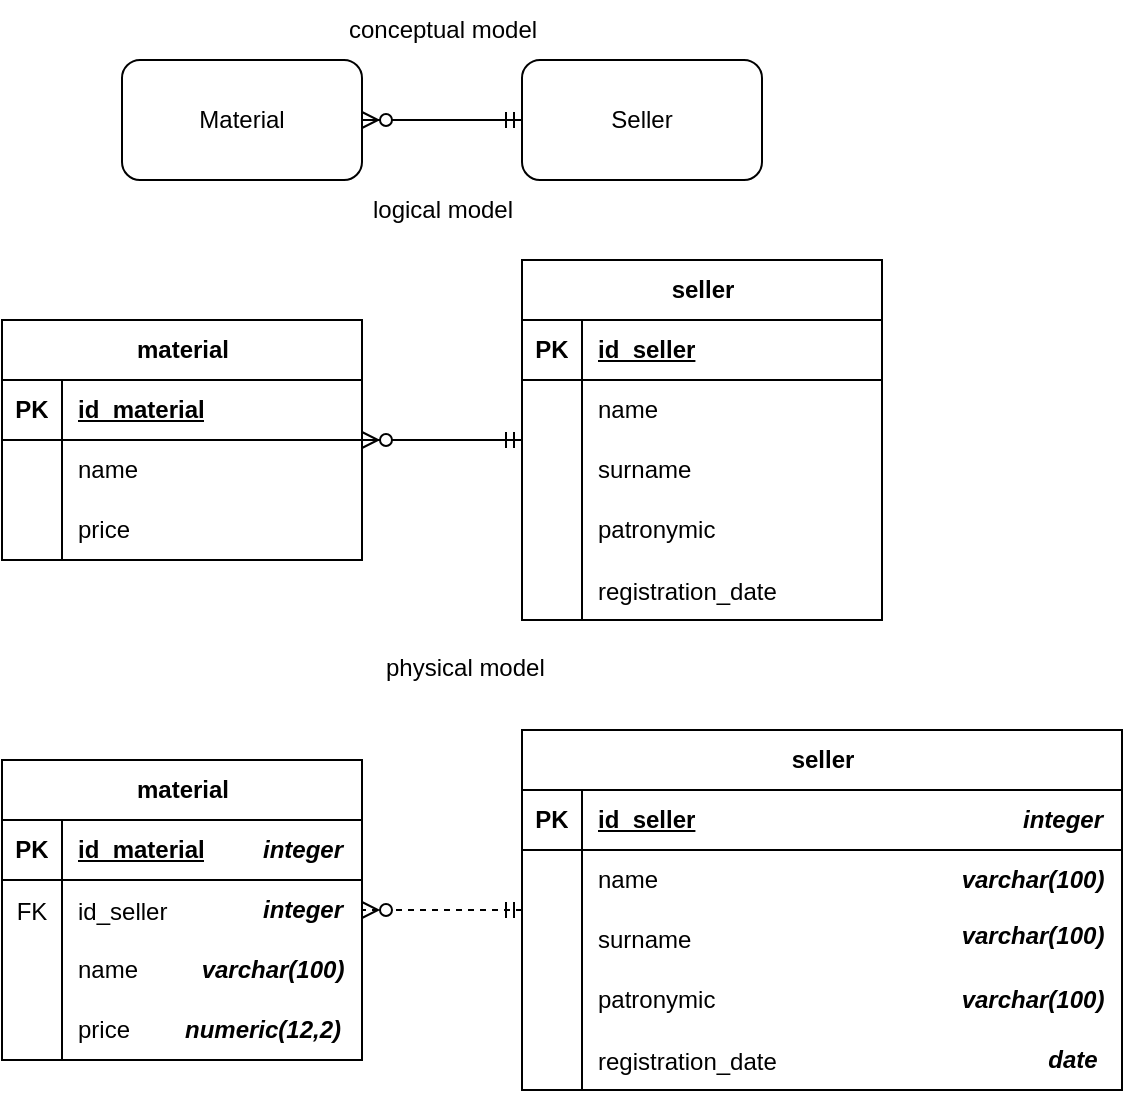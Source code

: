 <mxfile version="22.0.3" type="device">
  <diagram name="Страница — 1" id="O3K4TWoYyAWQNYHKiFBN">
    <mxGraphModel dx="683" dy="402" grid="1" gridSize="10" guides="1" tooltips="1" connect="1" arrows="1" fold="1" page="1" pageScale="1" pageWidth="827" pageHeight="1169" math="0" shadow="0">
      <root>
        <mxCell id="0" />
        <mxCell id="1" parent="0" />
        <mxCell id="IRIc2xJd4eTZzmrrZmVW-1" value="Material" style="rounded=1;whiteSpace=wrap;html=1;" parent="1" vertex="1">
          <mxGeometry x="120" y="30" width="120" height="60" as="geometry" />
        </mxCell>
        <mxCell id="IRIc2xJd4eTZzmrrZmVW-2" value="Seller" style="rounded=1;whiteSpace=wrap;html=1;" parent="1" vertex="1">
          <mxGeometry x="320" y="30" width="120" height="60" as="geometry" />
        </mxCell>
        <mxCell id="IRIc2xJd4eTZzmrrZmVW-3" value="" style="edgeStyle=entityRelationEdgeStyle;fontSize=12;html=1;endArrow=ERzeroToMany;startArrow=ERmandOne;rounded=0;" parent="1" source="IRIc2xJd4eTZzmrrZmVW-2" target="IRIc2xJd4eTZzmrrZmVW-1" edge="1">
          <mxGeometry width="100" height="100" relative="1" as="geometry">
            <mxPoint x="300" y="270" as="sourcePoint" />
            <mxPoint x="400" y="170" as="targetPoint" />
          </mxGeometry>
        </mxCell>
        <mxCell id="IRIc2xJd4eTZzmrrZmVW-4" value="conceptual model" style="text;html=1;align=center;verticalAlign=middle;resizable=0;points=[];autosize=1;strokeColor=none;fillColor=none;" parent="1" vertex="1">
          <mxGeometry x="220" width="120" height="30" as="geometry" />
        </mxCell>
        <mxCell id="IRIc2xJd4eTZzmrrZmVW-5" value="logical model" style="text;html=1;align=center;verticalAlign=middle;resizable=0;points=[];autosize=1;strokeColor=none;fillColor=none;" parent="1" vertex="1">
          <mxGeometry x="235" y="90" width="90" height="30" as="geometry" />
        </mxCell>
        <mxCell id="IRIc2xJd4eTZzmrrZmVW-9" value="material" style="shape=table;startSize=30;container=1;collapsible=1;childLayout=tableLayout;fixedRows=1;rowLines=0;fontStyle=1;align=center;resizeLast=1;html=1;" parent="1" vertex="1">
          <mxGeometry x="60" y="160" width="180" height="120" as="geometry" />
        </mxCell>
        <mxCell id="IRIc2xJd4eTZzmrrZmVW-10" value="" style="shape=tableRow;horizontal=0;startSize=0;swimlaneHead=0;swimlaneBody=0;fillColor=none;collapsible=0;dropTarget=0;points=[[0,0.5],[1,0.5]];portConstraint=eastwest;top=0;left=0;right=0;bottom=1;" parent="IRIc2xJd4eTZzmrrZmVW-9" vertex="1">
          <mxGeometry y="30" width="180" height="30" as="geometry" />
        </mxCell>
        <mxCell id="IRIc2xJd4eTZzmrrZmVW-11" value="PK" style="shape=partialRectangle;connectable=0;fillColor=none;top=0;left=0;bottom=0;right=0;fontStyle=1;overflow=hidden;whiteSpace=wrap;html=1;" parent="IRIc2xJd4eTZzmrrZmVW-10" vertex="1">
          <mxGeometry width="30" height="30" as="geometry">
            <mxRectangle width="30" height="30" as="alternateBounds" />
          </mxGeometry>
        </mxCell>
        <mxCell id="IRIc2xJd4eTZzmrrZmVW-12" value="id_material" style="shape=partialRectangle;connectable=0;fillColor=none;top=0;left=0;bottom=0;right=0;align=left;spacingLeft=6;fontStyle=5;overflow=hidden;whiteSpace=wrap;html=1;" parent="IRIc2xJd4eTZzmrrZmVW-10" vertex="1">
          <mxGeometry x="30" width="150" height="30" as="geometry">
            <mxRectangle width="150" height="30" as="alternateBounds" />
          </mxGeometry>
        </mxCell>
        <mxCell id="IRIc2xJd4eTZzmrrZmVW-13" value="" style="shape=tableRow;horizontal=0;startSize=0;swimlaneHead=0;swimlaneBody=0;fillColor=none;collapsible=0;dropTarget=0;points=[[0,0.5],[1,0.5]];portConstraint=eastwest;top=0;left=0;right=0;bottom=0;" parent="IRIc2xJd4eTZzmrrZmVW-9" vertex="1">
          <mxGeometry y="60" width="180" height="30" as="geometry" />
        </mxCell>
        <mxCell id="IRIc2xJd4eTZzmrrZmVW-14" value="" style="shape=partialRectangle;connectable=0;fillColor=none;top=0;left=0;bottom=0;right=0;editable=1;overflow=hidden;whiteSpace=wrap;html=1;" parent="IRIc2xJd4eTZzmrrZmVW-13" vertex="1">
          <mxGeometry width="30" height="30" as="geometry">
            <mxRectangle width="30" height="30" as="alternateBounds" />
          </mxGeometry>
        </mxCell>
        <mxCell id="IRIc2xJd4eTZzmrrZmVW-15" value="name" style="shape=partialRectangle;connectable=0;fillColor=none;top=0;left=0;bottom=0;right=0;align=left;spacingLeft=6;overflow=hidden;whiteSpace=wrap;html=1;" parent="IRIc2xJd4eTZzmrrZmVW-13" vertex="1">
          <mxGeometry x="30" width="150" height="30" as="geometry">
            <mxRectangle width="150" height="30" as="alternateBounds" />
          </mxGeometry>
        </mxCell>
        <mxCell id="IRIc2xJd4eTZzmrrZmVW-16" value="" style="shape=tableRow;horizontal=0;startSize=0;swimlaneHead=0;swimlaneBody=0;fillColor=none;collapsible=0;dropTarget=0;points=[[0,0.5],[1,0.5]];portConstraint=eastwest;top=0;left=0;right=0;bottom=0;" parent="IRIc2xJd4eTZzmrrZmVW-9" vertex="1">
          <mxGeometry y="90" width="180" height="30" as="geometry" />
        </mxCell>
        <mxCell id="IRIc2xJd4eTZzmrrZmVW-17" value="" style="shape=partialRectangle;connectable=0;fillColor=none;top=0;left=0;bottom=0;right=0;editable=1;overflow=hidden;whiteSpace=wrap;html=1;" parent="IRIc2xJd4eTZzmrrZmVW-16" vertex="1">
          <mxGeometry width="30" height="30" as="geometry">
            <mxRectangle width="30" height="30" as="alternateBounds" />
          </mxGeometry>
        </mxCell>
        <mxCell id="IRIc2xJd4eTZzmrrZmVW-18" value="price" style="shape=partialRectangle;connectable=0;fillColor=none;top=0;left=0;bottom=0;right=0;align=left;spacingLeft=6;overflow=hidden;whiteSpace=wrap;html=1;" parent="IRIc2xJd4eTZzmrrZmVW-16" vertex="1">
          <mxGeometry x="30" width="150" height="30" as="geometry">
            <mxRectangle width="150" height="30" as="alternateBounds" />
          </mxGeometry>
        </mxCell>
        <mxCell id="IRIc2xJd4eTZzmrrZmVW-22" value="seller" style="shape=table;startSize=30;container=1;collapsible=1;childLayout=tableLayout;fixedRows=1;rowLines=0;fontStyle=1;align=center;resizeLast=1;html=1;" parent="1" vertex="1">
          <mxGeometry x="320" y="130" width="180" height="180" as="geometry" />
        </mxCell>
        <mxCell id="IRIc2xJd4eTZzmrrZmVW-23" value="" style="shape=tableRow;horizontal=0;startSize=0;swimlaneHead=0;swimlaneBody=0;fillColor=none;collapsible=0;dropTarget=0;points=[[0,0.5],[1,0.5]];portConstraint=eastwest;top=0;left=0;right=0;bottom=1;" parent="IRIc2xJd4eTZzmrrZmVW-22" vertex="1">
          <mxGeometry y="30" width="180" height="30" as="geometry" />
        </mxCell>
        <mxCell id="IRIc2xJd4eTZzmrrZmVW-24" value="PK" style="shape=partialRectangle;connectable=0;fillColor=none;top=0;left=0;bottom=0;right=0;fontStyle=1;overflow=hidden;whiteSpace=wrap;html=1;" parent="IRIc2xJd4eTZzmrrZmVW-23" vertex="1">
          <mxGeometry width="30" height="30" as="geometry">
            <mxRectangle width="30" height="30" as="alternateBounds" />
          </mxGeometry>
        </mxCell>
        <mxCell id="IRIc2xJd4eTZzmrrZmVW-25" value="id_seller" style="shape=partialRectangle;connectable=0;fillColor=none;top=0;left=0;bottom=0;right=0;align=left;spacingLeft=6;fontStyle=5;overflow=hidden;whiteSpace=wrap;html=1;" parent="IRIc2xJd4eTZzmrrZmVW-23" vertex="1">
          <mxGeometry x="30" width="150" height="30" as="geometry">
            <mxRectangle width="150" height="30" as="alternateBounds" />
          </mxGeometry>
        </mxCell>
        <mxCell id="IRIc2xJd4eTZzmrrZmVW-26" value="" style="shape=tableRow;horizontal=0;startSize=0;swimlaneHead=0;swimlaneBody=0;fillColor=none;collapsible=0;dropTarget=0;points=[[0,0.5],[1,0.5]];portConstraint=eastwest;top=0;left=0;right=0;bottom=0;" parent="IRIc2xJd4eTZzmrrZmVW-22" vertex="1">
          <mxGeometry y="60" width="180" height="30" as="geometry" />
        </mxCell>
        <mxCell id="IRIc2xJd4eTZzmrrZmVW-27" value="" style="shape=partialRectangle;connectable=0;fillColor=none;top=0;left=0;bottom=0;right=0;editable=1;overflow=hidden;whiteSpace=wrap;html=1;" parent="IRIc2xJd4eTZzmrrZmVW-26" vertex="1">
          <mxGeometry width="30" height="30" as="geometry">
            <mxRectangle width="30" height="30" as="alternateBounds" />
          </mxGeometry>
        </mxCell>
        <mxCell id="IRIc2xJd4eTZzmrrZmVW-28" value="name" style="shape=partialRectangle;connectable=0;fillColor=none;top=0;left=0;bottom=0;right=0;align=left;spacingLeft=6;overflow=hidden;whiteSpace=wrap;html=1;" parent="IRIc2xJd4eTZzmrrZmVW-26" vertex="1">
          <mxGeometry x="30" width="150" height="30" as="geometry">
            <mxRectangle width="150" height="30" as="alternateBounds" />
          </mxGeometry>
        </mxCell>
        <mxCell id="IRIc2xJd4eTZzmrrZmVW-29" value="" style="shape=tableRow;horizontal=0;startSize=0;swimlaneHead=0;swimlaneBody=0;fillColor=none;collapsible=0;dropTarget=0;points=[[0,0.5],[1,0.5]];portConstraint=eastwest;top=0;left=0;right=0;bottom=0;" parent="IRIc2xJd4eTZzmrrZmVW-22" vertex="1">
          <mxGeometry y="90" width="180" height="30" as="geometry" />
        </mxCell>
        <mxCell id="IRIc2xJd4eTZzmrrZmVW-30" value="" style="shape=partialRectangle;connectable=0;fillColor=none;top=0;left=0;bottom=0;right=0;editable=1;overflow=hidden;whiteSpace=wrap;html=1;" parent="IRIc2xJd4eTZzmrrZmVW-29" vertex="1">
          <mxGeometry width="30" height="30" as="geometry">
            <mxRectangle width="30" height="30" as="alternateBounds" />
          </mxGeometry>
        </mxCell>
        <mxCell id="IRIc2xJd4eTZzmrrZmVW-31" value="surname" style="shape=partialRectangle;connectable=0;fillColor=none;top=0;left=0;bottom=0;right=0;align=left;spacingLeft=6;overflow=hidden;whiteSpace=wrap;html=1;" parent="IRIc2xJd4eTZzmrrZmVW-29" vertex="1">
          <mxGeometry x="30" width="150" height="30" as="geometry">
            <mxRectangle width="150" height="30" as="alternateBounds" />
          </mxGeometry>
        </mxCell>
        <mxCell id="IRIc2xJd4eTZzmrrZmVW-32" value="" style="shape=tableRow;horizontal=0;startSize=0;swimlaneHead=0;swimlaneBody=0;fillColor=none;collapsible=0;dropTarget=0;points=[[0,0.5],[1,0.5]];portConstraint=eastwest;top=0;left=0;right=0;bottom=0;" parent="IRIc2xJd4eTZzmrrZmVW-22" vertex="1">
          <mxGeometry y="120" width="180" height="30" as="geometry" />
        </mxCell>
        <mxCell id="IRIc2xJd4eTZzmrrZmVW-33" value="" style="shape=partialRectangle;connectable=0;fillColor=none;top=0;left=0;bottom=0;right=0;editable=1;overflow=hidden;whiteSpace=wrap;html=1;" parent="IRIc2xJd4eTZzmrrZmVW-32" vertex="1">
          <mxGeometry width="30" height="30" as="geometry">
            <mxRectangle width="30" height="30" as="alternateBounds" />
          </mxGeometry>
        </mxCell>
        <mxCell id="IRIc2xJd4eTZzmrrZmVW-34" value="patronymic" style="shape=partialRectangle;connectable=0;fillColor=none;top=0;left=0;bottom=0;right=0;align=left;spacingLeft=6;overflow=hidden;whiteSpace=wrap;html=1;" parent="IRIc2xJd4eTZzmrrZmVW-32" vertex="1">
          <mxGeometry x="30" width="150" height="30" as="geometry">
            <mxRectangle width="150" height="30" as="alternateBounds" />
          </mxGeometry>
        </mxCell>
        <mxCell id="IRIc2xJd4eTZzmrrZmVW-36" value="" style="shape=tableRow;horizontal=0;startSize=0;swimlaneHead=0;swimlaneBody=0;fillColor=none;collapsible=0;dropTarget=0;points=[[0,0.5],[1,0.5]];portConstraint=eastwest;top=0;left=0;right=0;bottom=0;" parent="IRIc2xJd4eTZzmrrZmVW-22" vertex="1">
          <mxGeometry y="150" width="180" height="30" as="geometry" />
        </mxCell>
        <mxCell id="IRIc2xJd4eTZzmrrZmVW-37" value="" style="shape=partialRectangle;connectable=0;fillColor=none;top=0;left=0;bottom=0;right=0;editable=1;overflow=hidden;" parent="IRIc2xJd4eTZzmrrZmVW-36" vertex="1">
          <mxGeometry width="30" height="30" as="geometry">
            <mxRectangle width="30" height="30" as="alternateBounds" />
          </mxGeometry>
        </mxCell>
        <mxCell id="IRIc2xJd4eTZzmrrZmVW-38" value="registration_date" style="shape=partialRectangle;connectable=0;fillColor=none;top=0;left=0;bottom=0;right=0;align=left;spacingLeft=6;overflow=hidden;" parent="IRIc2xJd4eTZzmrrZmVW-36" vertex="1">
          <mxGeometry x="30" width="150" height="30" as="geometry">
            <mxRectangle width="150" height="30" as="alternateBounds" />
          </mxGeometry>
        </mxCell>
        <mxCell id="IRIc2xJd4eTZzmrrZmVW-35" value="" style="edgeStyle=entityRelationEdgeStyle;fontSize=12;html=1;endArrow=ERzeroToMany;startArrow=ERmandOne;rounded=0;" parent="1" source="IRIc2xJd4eTZzmrrZmVW-22" target="IRIc2xJd4eTZzmrrZmVW-9" edge="1">
          <mxGeometry width="100" height="100" relative="1" as="geometry">
            <mxPoint x="330" y="370" as="sourcePoint" />
            <mxPoint x="250" y="370" as="targetPoint" />
          </mxGeometry>
        </mxCell>
        <mxCell id="IRIc2xJd4eTZzmrrZmVW-39" value="physical model" style="text;whiteSpace=wrap;" parent="1" vertex="1">
          <mxGeometry x="250" y="320" width="90" height="40" as="geometry" />
        </mxCell>
        <mxCell id="IRIc2xJd4eTZzmrrZmVW-40" value="material" style="shape=table;startSize=30;container=1;collapsible=1;childLayout=tableLayout;fixedRows=1;rowLines=0;fontStyle=1;align=center;resizeLast=1;html=1;" parent="1" vertex="1">
          <mxGeometry x="60" y="380" width="180" height="150" as="geometry" />
        </mxCell>
        <mxCell id="IRIc2xJd4eTZzmrrZmVW-41" value="" style="shape=tableRow;horizontal=0;startSize=0;swimlaneHead=0;swimlaneBody=0;fillColor=none;collapsible=0;dropTarget=0;points=[[0,0.5],[1,0.5]];portConstraint=eastwest;top=0;left=0;right=0;bottom=1;" parent="IRIc2xJd4eTZzmrrZmVW-40" vertex="1">
          <mxGeometry y="30" width="180" height="30" as="geometry" />
        </mxCell>
        <mxCell id="IRIc2xJd4eTZzmrrZmVW-42" value="PK" style="shape=partialRectangle;connectable=0;fillColor=none;top=0;left=0;bottom=0;right=0;fontStyle=1;overflow=hidden;whiteSpace=wrap;html=1;" parent="IRIc2xJd4eTZzmrrZmVW-41" vertex="1">
          <mxGeometry width="30" height="30" as="geometry">
            <mxRectangle width="30" height="30" as="alternateBounds" />
          </mxGeometry>
        </mxCell>
        <mxCell id="IRIc2xJd4eTZzmrrZmVW-43" value="id_material" style="shape=partialRectangle;connectable=0;fillColor=none;top=0;left=0;bottom=0;right=0;align=left;spacingLeft=6;fontStyle=5;overflow=hidden;whiteSpace=wrap;html=1;" parent="IRIc2xJd4eTZzmrrZmVW-41" vertex="1">
          <mxGeometry x="30" width="150" height="30" as="geometry">
            <mxRectangle width="150" height="30" as="alternateBounds" />
          </mxGeometry>
        </mxCell>
        <mxCell id="IRIc2xJd4eTZzmrrZmVW-67" value="" style="shape=tableRow;horizontal=0;startSize=0;swimlaneHead=0;swimlaneBody=0;fillColor=none;collapsible=0;dropTarget=0;points=[[0,0.5],[1,0.5]];portConstraint=eastwest;top=0;left=0;right=0;bottom=0;" parent="IRIc2xJd4eTZzmrrZmVW-40" vertex="1">
          <mxGeometry y="60" width="180" height="30" as="geometry" />
        </mxCell>
        <mxCell id="IRIc2xJd4eTZzmrrZmVW-68" value="FK" style="shape=partialRectangle;connectable=0;fillColor=none;top=0;left=0;bottom=0;right=0;editable=1;overflow=hidden;" parent="IRIc2xJd4eTZzmrrZmVW-67" vertex="1">
          <mxGeometry width="30" height="30" as="geometry">
            <mxRectangle width="30" height="30" as="alternateBounds" />
          </mxGeometry>
        </mxCell>
        <mxCell id="IRIc2xJd4eTZzmrrZmVW-69" value="id_seller" style="shape=partialRectangle;connectable=0;fillColor=none;top=0;left=0;bottom=0;right=0;align=left;spacingLeft=6;overflow=hidden;" parent="IRIc2xJd4eTZzmrrZmVW-67" vertex="1">
          <mxGeometry x="30" width="150" height="30" as="geometry">
            <mxRectangle width="150" height="30" as="alternateBounds" />
          </mxGeometry>
        </mxCell>
        <mxCell id="IRIc2xJd4eTZzmrrZmVW-44" value="" style="shape=tableRow;horizontal=0;startSize=0;swimlaneHead=0;swimlaneBody=0;fillColor=none;collapsible=0;dropTarget=0;points=[[0,0.5],[1,0.5]];portConstraint=eastwest;top=0;left=0;right=0;bottom=0;" parent="IRIc2xJd4eTZzmrrZmVW-40" vertex="1">
          <mxGeometry y="90" width="180" height="30" as="geometry" />
        </mxCell>
        <mxCell id="IRIc2xJd4eTZzmrrZmVW-45" value="" style="shape=partialRectangle;connectable=0;fillColor=none;top=0;left=0;bottom=0;right=0;editable=1;overflow=hidden;whiteSpace=wrap;html=1;" parent="IRIc2xJd4eTZzmrrZmVW-44" vertex="1">
          <mxGeometry width="30" height="30" as="geometry">
            <mxRectangle width="30" height="30" as="alternateBounds" />
          </mxGeometry>
        </mxCell>
        <mxCell id="IRIc2xJd4eTZzmrrZmVW-46" value="name" style="shape=partialRectangle;connectable=0;fillColor=none;top=0;left=0;bottom=0;right=0;align=left;spacingLeft=6;overflow=hidden;whiteSpace=wrap;html=1;" parent="IRIc2xJd4eTZzmrrZmVW-44" vertex="1">
          <mxGeometry x="30" width="150" height="30" as="geometry">
            <mxRectangle width="150" height="30" as="alternateBounds" />
          </mxGeometry>
        </mxCell>
        <mxCell id="IRIc2xJd4eTZzmrrZmVW-47" value="" style="shape=tableRow;horizontal=0;startSize=0;swimlaneHead=0;swimlaneBody=0;fillColor=none;collapsible=0;dropTarget=0;points=[[0,0.5],[1,0.5]];portConstraint=eastwest;top=0;left=0;right=0;bottom=0;" parent="IRIc2xJd4eTZzmrrZmVW-40" vertex="1">
          <mxGeometry y="120" width="180" height="30" as="geometry" />
        </mxCell>
        <mxCell id="IRIc2xJd4eTZzmrrZmVW-48" value="" style="shape=partialRectangle;connectable=0;fillColor=none;top=0;left=0;bottom=0;right=0;editable=1;overflow=hidden;whiteSpace=wrap;html=1;" parent="IRIc2xJd4eTZzmrrZmVW-47" vertex="1">
          <mxGeometry width="30" height="30" as="geometry">
            <mxRectangle width="30" height="30" as="alternateBounds" />
          </mxGeometry>
        </mxCell>
        <mxCell id="IRIc2xJd4eTZzmrrZmVW-49" value="price" style="shape=partialRectangle;connectable=0;fillColor=none;top=0;left=0;bottom=0;right=0;align=left;spacingLeft=6;overflow=hidden;whiteSpace=wrap;html=1;" parent="IRIc2xJd4eTZzmrrZmVW-47" vertex="1">
          <mxGeometry x="30" width="150" height="30" as="geometry">
            <mxRectangle width="150" height="30" as="alternateBounds" />
          </mxGeometry>
        </mxCell>
        <mxCell id="IRIc2xJd4eTZzmrrZmVW-50" value="seller" style="shape=table;startSize=30;container=1;collapsible=1;childLayout=tableLayout;fixedRows=1;rowLines=0;fontStyle=1;align=center;resizeLast=1;html=1;" parent="1" vertex="1">
          <mxGeometry x="320" y="365" width="300" height="180" as="geometry" />
        </mxCell>
        <mxCell id="IRIc2xJd4eTZzmrrZmVW-51" value="" style="shape=tableRow;horizontal=0;startSize=0;swimlaneHead=0;swimlaneBody=0;fillColor=none;collapsible=0;dropTarget=0;points=[[0,0.5],[1,0.5]];portConstraint=eastwest;top=0;left=0;right=0;bottom=1;" parent="IRIc2xJd4eTZzmrrZmVW-50" vertex="1">
          <mxGeometry y="30" width="300" height="30" as="geometry" />
        </mxCell>
        <mxCell id="IRIc2xJd4eTZzmrrZmVW-52" value="PK" style="shape=partialRectangle;connectable=0;fillColor=none;top=0;left=0;bottom=0;right=0;fontStyle=1;overflow=hidden;whiteSpace=wrap;html=1;" parent="IRIc2xJd4eTZzmrrZmVW-51" vertex="1">
          <mxGeometry width="30" height="30" as="geometry">
            <mxRectangle width="30" height="30" as="alternateBounds" />
          </mxGeometry>
        </mxCell>
        <mxCell id="IRIc2xJd4eTZzmrrZmVW-53" value="id_seller" style="shape=partialRectangle;connectable=0;fillColor=none;top=0;left=0;bottom=0;right=0;align=left;spacingLeft=6;fontStyle=5;overflow=hidden;whiteSpace=wrap;html=1;" parent="IRIc2xJd4eTZzmrrZmVW-51" vertex="1">
          <mxGeometry x="30" width="270" height="30" as="geometry">
            <mxRectangle width="270" height="30" as="alternateBounds" />
          </mxGeometry>
        </mxCell>
        <mxCell id="IRIc2xJd4eTZzmrrZmVW-54" value="" style="shape=tableRow;horizontal=0;startSize=0;swimlaneHead=0;swimlaneBody=0;fillColor=none;collapsible=0;dropTarget=0;points=[[0,0.5],[1,0.5]];portConstraint=eastwest;top=0;left=0;right=0;bottom=0;" parent="IRIc2xJd4eTZzmrrZmVW-50" vertex="1">
          <mxGeometry y="60" width="300" height="30" as="geometry" />
        </mxCell>
        <mxCell id="IRIc2xJd4eTZzmrrZmVW-55" value="" style="shape=partialRectangle;connectable=0;fillColor=none;top=0;left=0;bottom=0;right=0;editable=1;overflow=hidden;whiteSpace=wrap;html=1;" parent="IRIc2xJd4eTZzmrrZmVW-54" vertex="1">
          <mxGeometry width="30" height="30" as="geometry">
            <mxRectangle width="30" height="30" as="alternateBounds" />
          </mxGeometry>
        </mxCell>
        <mxCell id="IRIc2xJd4eTZzmrrZmVW-56" value="name" style="shape=partialRectangle;connectable=0;fillColor=none;top=0;left=0;bottom=0;right=0;align=left;spacingLeft=6;overflow=hidden;whiteSpace=wrap;html=1;" parent="IRIc2xJd4eTZzmrrZmVW-54" vertex="1">
          <mxGeometry x="30" width="270" height="30" as="geometry">
            <mxRectangle width="270" height="30" as="alternateBounds" />
          </mxGeometry>
        </mxCell>
        <mxCell id="IRIc2xJd4eTZzmrrZmVW-57" value="" style="shape=tableRow;horizontal=0;startSize=0;swimlaneHead=0;swimlaneBody=0;fillColor=none;collapsible=0;dropTarget=0;points=[[0,0.5],[1,0.5]];portConstraint=eastwest;top=0;left=0;right=0;bottom=0;" parent="IRIc2xJd4eTZzmrrZmVW-50" vertex="1">
          <mxGeometry y="90" width="300" height="30" as="geometry" />
        </mxCell>
        <mxCell id="IRIc2xJd4eTZzmrrZmVW-58" value="" style="shape=partialRectangle;connectable=0;fillColor=none;top=0;left=0;bottom=0;right=0;editable=1;overflow=hidden;whiteSpace=wrap;html=1;" parent="IRIc2xJd4eTZzmrrZmVW-57" vertex="1">
          <mxGeometry width="30" height="30" as="geometry">
            <mxRectangle width="30" height="30" as="alternateBounds" />
          </mxGeometry>
        </mxCell>
        <mxCell id="IRIc2xJd4eTZzmrrZmVW-59" value="surname" style="shape=partialRectangle;connectable=0;fillColor=none;top=0;left=0;bottom=0;right=0;align=left;spacingLeft=6;overflow=hidden;whiteSpace=wrap;html=1;" parent="IRIc2xJd4eTZzmrrZmVW-57" vertex="1">
          <mxGeometry x="30" width="270" height="30" as="geometry">
            <mxRectangle width="270" height="30" as="alternateBounds" />
          </mxGeometry>
        </mxCell>
        <mxCell id="IRIc2xJd4eTZzmrrZmVW-60" value="" style="shape=tableRow;horizontal=0;startSize=0;swimlaneHead=0;swimlaneBody=0;fillColor=none;collapsible=0;dropTarget=0;points=[[0,0.5],[1,0.5]];portConstraint=eastwest;top=0;left=0;right=0;bottom=0;" parent="IRIc2xJd4eTZzmrrZmVW-50" vertex="1">
          <mxGeometry y="120" width="300" height="30" as="geometry" />
        </mxCell>
        <mxCell id="IRIc2xJd4eTZzmrrZmVW-61" value="" style="shape=partialRectangle;connectable=0;fillColor=none;top=0;left=0;bottom=0;right=0;editable=1;overflow=hidden;whiteSpace=wrap;html=1;" parent="IRIc2xJd4eTZzmrrZmVW-60" vertex="1">
          <mxGeometry width="30" height="30" as="geometry">
            <mxRectangle width="30" height="30" as="alternateBounds" />
          </mxGeometry>
        </mxCell>
        <mxCell id="IRIc2xJd4eTZzmrrZmVW-62" value="patronymic" style="shape=partialRectangle;connectable=0;fillColor=none;top=0;left=0;bottom=0;right=0;align=left;spacingLeft=6;overflow=hidden;whiteSpace=wrap;html=1;" parent="IRIc2xJd4eTZzmrrZmVW-60" vertex="1">
          <mxGeometry x="30" width="270" height="30" as="geometry">
            <mxRectangle width="270" height="30" as="alternateBounds" />
          </mxGeometry>
        </mxCell>
        <mxCell id="IRIc2xJd4eTZzmrrZmVW-63" value="" style="shape=tableRow;horizontal=0;startSize=0;swimlaneHead=0;swimlaneBody=0;fillColor=none;collapsible=0;dropTarget=0;points=[[0,0.5],[1,0.5]];portConstraint=eastwest;top=0;left=0;right=0;bottom=0;" parent="IRIc2xJd4eTZzmrrZmVW-50" vertex="1">
          <mxGeometry y="150" width="300" height="30" as="geometry" />
        </mxCell>
        <mxCell id="IRIc2xJd4eTZzmrrZmVW-64" value="" style="shape=partialRectangle;connectable=0;fillColor=none;top=0;left=0;bottom=0;right=0;editable=1;overflow=hidden;" parent="IRIc2xJd4eTZzmrrZmVW-63" vertex="1">
          <mxGeometry width="30" height="30" as="geometry">
            <mxRectangle width="30" height="30" as="alternateBounds" />
          </mxGeometry>
        </mxCell>
        <mxCell id="IRIc2xJd4eTZzmrrZmVW-65" value="registration_date" style="shape=partialRectangle;connectable=0;fillColor=none;top=0;left=0;bottom=0;right=0;align=left;spacingLeft=6;overflow=hidden;" parent="IRIc2xJd4eTZzmrrZmVW-63" vertex="1">
          <mxGeometry x="30" width="270" height="30" as="geometry">
            <mxRectangle width="270" height="30" as="alternateBounds" />
          </mxGeometry>
        </mxCell>
        <mxCell id="IRIc2xJd4eTZzmrrZmVW-66" value="" style="edgeStyle=entityRelationEdgeStyle;fontSize=12;html=1;endArrow=ERzeroToMany;startArrow=ERmandOne;rounded=0;dashed=1;" parent="1" source="IRIc2xJd4eTZzmrrZmVW-50" target="IRIc2xJd4eTZzmrrZmVW-40" edge="1">
          <mxGeometry width="100" height="100" relative="1" as="geometry">
            <mxPoint x="350" y="470" as="sourcePoint" />
            <mxPoint x="270" y="470" as="targetPoint" />
          </mxGeometry>
        </mxCell>
        <mxCell id="IRIc2xJd4eTZzmrrZmVW-73" value="&lt;b&gt;&lt;i&gt;integer&lt;/i&gt;&lt;/b&gt;" style="text;html=1;align=center;verticalAlign=middle;resizable=0;points=[];autosize=1;strokeColor=none;fillColor=none;" parent="1" vertex="1">
          <mxGeometry x="180" y="410" width="60" height="30" as="geometry" />
        </mxCell>
        <mxCell id="IRIc2xJd4eTZzmrrZmVW-74" value="&lt;b&gt;&lt;i&gt;integer&lt;/i&gt;&lt;/b&gt;" style="text;html=1;align=center;verticalAlign=middle;resizable=0;points=[];autosize=1;strokeColor=none;fillColor=none;" parent="1" vertex="1">
          <mxGeometry x="180" y="440" width="60" height="30" as="geometry" />
        </mxCell>
        <mxCell id="IRIc2xJd4eTZzmrrZmVW-75" value="&lt;b&gt;&lt;i&gt;integer&lt;/i&gt;&lt;/b&gt;" style="text;html=1;align=center;verticalAlign=middle;resizable=0;points=[];autosize=1;strokeColor=none;fillColor=none;" parent="1" vertex="1">
          <mxGeometry x="560" y="395" width="60" height="30" as="geometry" />
        </mxCell>
        <mxCell id="PMTJ4e_SRO72VO-0g_k5-1" value="varchar(100)" style="text;html=1;align=center;verticalAlign=middle;resizable=0;points=[];autosize=1;strokeColor=none;fillColor=none;fontStyle=3" vertex="1" parent="1">
          <mxGeometry x="150" y="470" width="90" height="30" as="geometry" />
        </mxCell>
        <mxCell id="PMTJ4e_SRO72VO-0g_k5-2" value="numeric(12,2)" style="text;html=1;align=center;verticalAlign=middle;resizable=0;points=[];autosize=1;strokeColor=none;fillColor=none;fontStyle=3" vertex="1" parent="1">
          <mxGeometry x="140" y="500" width="100" height="30" as="geometry" />
        </mxCell>
        <mxCell id="PMTJ4e_SRO72VO-0g_k5-3" value="varchar(100)" style="text;html=1;align=center;verticalAlign=middle;resizable=0;points=[];autosize=1;strokeColor=none;fillColor=none;fontStyle=3" vertex="1" parent="1">
          <mxGeometry x="530" y="425" width="90" height="30" as="geometry" />
        </mxCell>
        <mxCell id="PMTJ4e_SRO72VO-0g_k5-4" value="varchar(100)" style="text;html=1;align=center;verticalAlign=middle;resizable=0;points=[];autosize=1;strokeColor=none;fillColor=none;fontStyle=3" vertex="1" parent="1">
          <mxGeometry x="530" y="453" width="90" height="30" as="geometry" />
        </mxCell>
        <mxCell id="PMTJ4e_SRO72VO-0g_k5-5" value="varchar(100)" style="text;html=1;align=center;verticalAlign=middle;resizable=0;points=[];autosize=1;strokeColor=none;fillColor=none;fontStyle=3" vertex="1" parent="1">
          <mxGeometry x="530" y="485" width="90" height="30" as="geometry" />
        </mxCell>
        <mxCell id="PMTJ4e_SRO72VO-0g_k5-6" value="&lt;i&gt;&lt;b&gt;date&lt;/b&gt;&lt;/i&gt;" style="text;html=1;align=center;verticalAlign=middle;resizable=0;points=[];autosize=1;strokeColor=none;fillColor=none;" vertex="1" parent="1">
          <mxGeometry x="570" y="515" width="50" height="30" as="geometry" />
        </mxCell>
      </root>
    </mxGraphModel>
  </diagram>
</mxfile>
